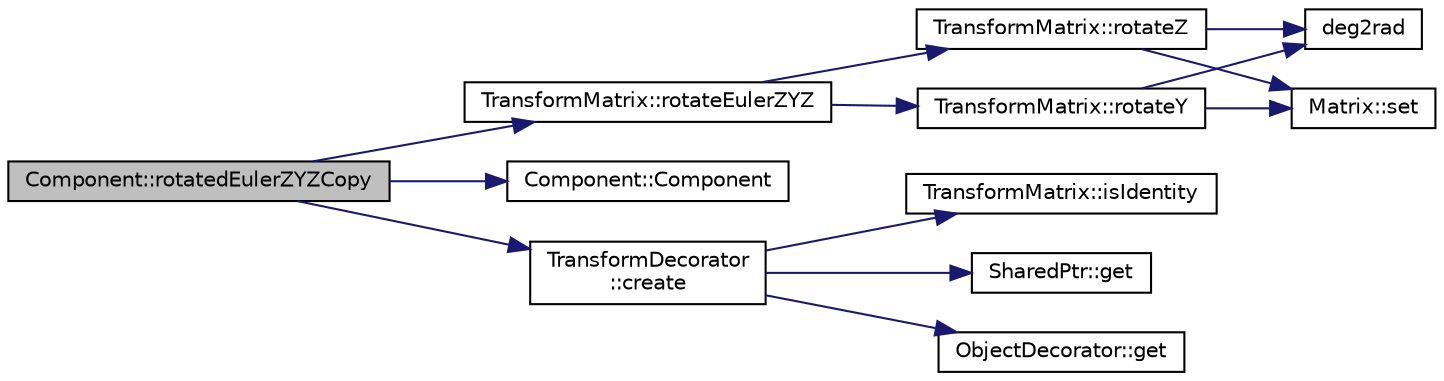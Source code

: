 digraph "Component::rotatedEulerZYZCopy"
{
  edge [fontname="Helvetica",fontsize="10",labelfontname="Helvetica",labelfontsize="10"];
  node [fontname="Helvetica",fontsize="10",shape=record];
  rankdir="LR";
  Node1 [label="Component::rotatedEulerZYZCopy",height=0.2,width=0.4,color="black", fillcolor="grey75", style="filled" fontcolor="black"];
  Node1 -> Node2 [color="midnightblue",fontsize="10",style="solid",fontname="Helvetica"];
  Node2 [label="TransformMatrix::rotateEulerZYZ",height=0.2,width=0.4,color="black", fillcolor="white", style="filled",URL="$classTransformMatrix.html#a6ca67ecc63c5f6fd26cca1d0df2033eb",tooltip="Applies an Euler rotation around the initial fixed z, y&#39;, z&#39;&#39; Applies three rotations around z..."];
  Node2 -> Node3 [color="midnightblue",fontsize="10",style="solid",fontname="Helvetica"];
  Node3 [label="TransformMatrix::rotateZ",height=0.2,width=0.4,color="black", fillcolor="white", style="filled",URL="$classTransformMatrix.html#a4b485e8c3d73e3b687b4859b4cc11408",tooltip="Applies a rotation around initial fixed current z axis Applies a rotation around current z axis..."];
  Node3 -> Node4 [color="midnightblue",fontsize="10",style="solid",fontname="Helvetica"];
  Node4 [label="deg2rad",height=0.2,width=0.4,color="black", fillcolor="white", style="filled",URL="$Math_8h.html#a021636ed21e2cb128cb67fa392983ac0"];
  Node3 -> Node5 [color="midnightblue",fontsize="10",style="solid",fontname="Helvetica"];
  Node5 [label="Matrix::set",height=0.2,width=0.4,color="black", fillcolor="white", style="filled",URL="$classMatrix.html#a820d3e49ffea766faf310729803e1df1"];
  Node2 -> Node6 [color="midnightblue",fontsize="10",style="solid",fontname="Helvetica"];
  Node6 [label="TransformMatrix::rotateY",height=0.2,width=0.4,color="black", fillcolor="white", style="filled",URL="$classTransformMatrix.html#ac76ffec4c53cd0b70b0bc86a67f95ad0",tooltip="Applies a rotation around initial fixed y axis Applies a rotation around current y axis..."];
  Node6 -> Node4 [color="midnightblue",fontsize="10",style="solid",fontname="Helvetica"];
  Node6 -> Node5 [color="midnightblue",fontsize="10",style="solid",fontname="Helvetica"];
  Node1 -> Node7 [color="midnightblue",fontsize="10",style="solid",fontname="Helvetica"];
  Node7 [label="Component::Component",height=0.2,width=0.4,color="black", fillcolor="white", style="filled",URL="$classComponent.html#a8775db6d1a2c1afc2e77cd3c8f39da6f",tooltip="Default constructor."];
  Node1 -> Node8 [color="midnightblue",fontsize="10",style="solid",fontname="Helvetica"];
  Node8 [label="TransformDecorator\l::create",height=0.2,width=0.4,color="black", fillcolor="white", style="filled",URL="$classTransformDecorator.html#a0aa4971660b91bebb8ad53e682b00bd1",tooltip="Default factory method."];
  Node8 -> Node9 [color="midnightblue",fontsize="10",style="solid",fontname="Helvetica"];
  Node9 [label="TransformMatrix::isIdentity",height=0.2,width=0.4,color="black", fillcolor="white", style="filled",URL="$classTransformMatrix.html#ae53e1d2436656a41d8689cd818a05f88",tooltip="checke if matrix equals identity"];
  Node8 -> Node10 [color="midnightblue",fontsize="10",style="solid",fontname="Helvetica"];
  Node10 [label="SharedPtr::get",height=0.2,width=0.4,color="black", fillcolor="white", style="filled",URL="$classSharedPtr.html#ac747048e189c896c11f0b436d02fc5e1",tooltip="Gets the pointer hold."];
  Node8 -> Node11 [color="midnightblue",fontsize="10",style="solid",fontname="Helvetica"];
  Node11 [label="ObjectDecorator::get",height=0.2,width=0.4,color="black", fillcolor="white", style="filled",URL="$classObjectDecorator.html#a0021fca00921a5a48b4507612dc65c74",tooltip="Get the internally hold pointer. Const version."];
}
